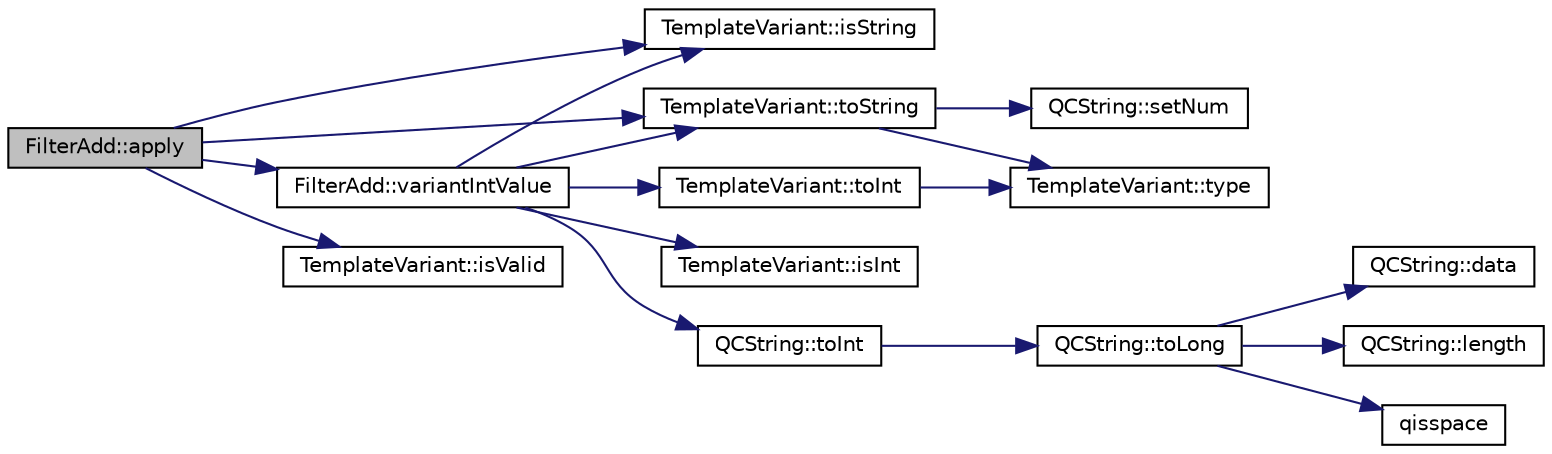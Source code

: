 digraph "FilterAdd::apply"
{
 // LATEX_PDF_SIZE
  edge [fontname="Helvetica",fontsize="10",labelfontname="Helvetica",labelfontsize="10"];
  node [fontname="Helvetica",fontsize="10",shape=record];
  rankdir="LR";
  Node1 [label="FilterAdd::apply",height=0.2,width=0.4,color="black", fillcolor="grey75", style="filled", fontcolor="black",tooltip=" "];
  Node1 -> Node2 [color="midnightblue",fontsize="10",style="solid",fontname="Helvetica"];
  Node2 [label="TemplateVariant::isString",height=0.2,width=0.4,color="black", fillcolor="white", style="filled",URL="$classTemplateVariant.html#a58289f012fe2d5afa506ed4ce14e2b41",tooltip=" "];
  Node1 -> Node3 [color="midnightblue",fontsize="10",style="solid",fontname="Helvetica"];
  Node3 [label="TemplateVariant::isValid",height=0.2,width=0.4,color="black", fillcolor="white", style="filled",URL="$classTemplateVariant.html#a0c6e3f3e625ca22ed2c567cf1ea98bdd",tooltip=" "];
  Node1 -> Node4 [color="midnightblue",fontsize="10",style="solid",fontname="Helvetica"];
  Node4 [label="TemplateVariant::toString",height=0.2,width=0.4,color="black", fillcolor="white", style="filled",URL="$classTemplateVariant.html#ab03869d8a226d83614fca23902b0facd",tooltip=" "];
  Node4 -> Node5 [color="midnightblue",fontsize="10",style="solid",fontname="Helvetica"];
  Node5 [label="QCString::setNum",height=0.2,width=0.4,color="black", fillcolor="white", style="filled",URL="$classQCString.html#a87d2bfa3fcbf407c32fab784df368b2d",tooltip=" "];
  Node4 -> Node6 [color="midnightblue",fontsize="10",style="solid",fontname="Helvetica"];
  Node6 [label="TemplateVariant::type",height=0.2,width=0.4,color="black", fillcolor="white", style="filled",URL="$classTemplateVariant.html#ae72935537eb622046af7dfb2026f83f9",tooltip=" "];
  Node1 -> Node7 [color="midnightblue",fontsize="10",style="solid",fontname="Helvetica"];
  Node7 [label="FilterAdd::variantIntValue",height=0.2,width=0.4,color="black", fillcolor="white", style="filled",URL="$classFilterAdd.html#ad95d087e823b91c3aa8d0be706335ace",tooltip=" "];
  Node7 -> Node8 [color="midnightblue",fontsize="10",style="solid",fontname="Helvetica"];
  Node8 [label="TemplateVariant::isInt",height=0.2,width=0.4,color="black", fillcolor="white", style="filled",URL="$classTemplateVariant.html#ae3d8991e2e28e67289c989eb1cbc1cbc",tooltip=" "];
  Node7 -> Node2 [color="midnightblue",fontsize="10",style="solid",fontname="Helvetica"];
  Node7 -> Node9 [color="midnightblue",fontsize="10",style="solid",fontname="Helvetica"];
  Node9 [label="TemplateVariant::toInt",height=0.2,width=0.4,color="black", fillcolor="white", style="filled",URL="$classTemplateVariant.html#a477cb7cb81a98abb837c414c3216ec58",tooltip=" "];
  Node9 -> Node6 [color="midnightblue",fontsize="10",style="solid",fontname="Helvetica"];
  Node7 -> Node10 [color="midnightblue",fontsize="10",style="solid",fontname="Helvetica"];
  Node10 [label="QCString::toInt",height=0.2,width=0.4,color="black", fillcolor="white", style="filled",URL="$classQCString.html#a8ab7ce60a26cdd29e1cf743664d0f6be",tooltip=" "];
  Node10 -> Node11 [color="midnightblue",fontsize="10",style="solid",fontname="Helvetica"];
  Node11 [label="QCString::toLong",height=0.2,width=0.4,color="black", fillcolor="white", style="filled",URL="$classQCString.html#adcc23d02d312491717f846354404fd92",tooltip=" "];
  Node11 -> Node12 [color="midnightblue",fontsize="10",style="solid",fontname="Helvetica"];
  Node12 [label="QCString::data",height=0.2,width=0.4,color="black", fillcolor="white", style="filled",URL="$classQCString.html#ac3aa3ac1a1c36d3305eba22a2eb0d098",tooltip=" "];
  Node11 -> Node13 [color="midnightblue",fontsize="10",style="solid",fontname="Helvetica"];
  Node13 [label="QCString::length",height=0.2,width=0.4,color="black", fillcolor="white", style="filled",URL="$classQCString.html#ac52596733e9110b778019946d73fb268",tooltip=" "];
  Node11 -> Node14 [color="midnightblue",fontsize="10",style="solid",fontname="Helvetica"];
  Node14 [label="qisspace",height=0.2,width=0.4,color="black", fillcolor="white", style="filled",URL="$qcstring_8h.html#a77c877f20c7388af72f6a936072b5109",tooltip=" "];
  Node7 -> Node4 [color="midnightblue",fontsize="10",style="solid",fontname="Helvetica"];
}
